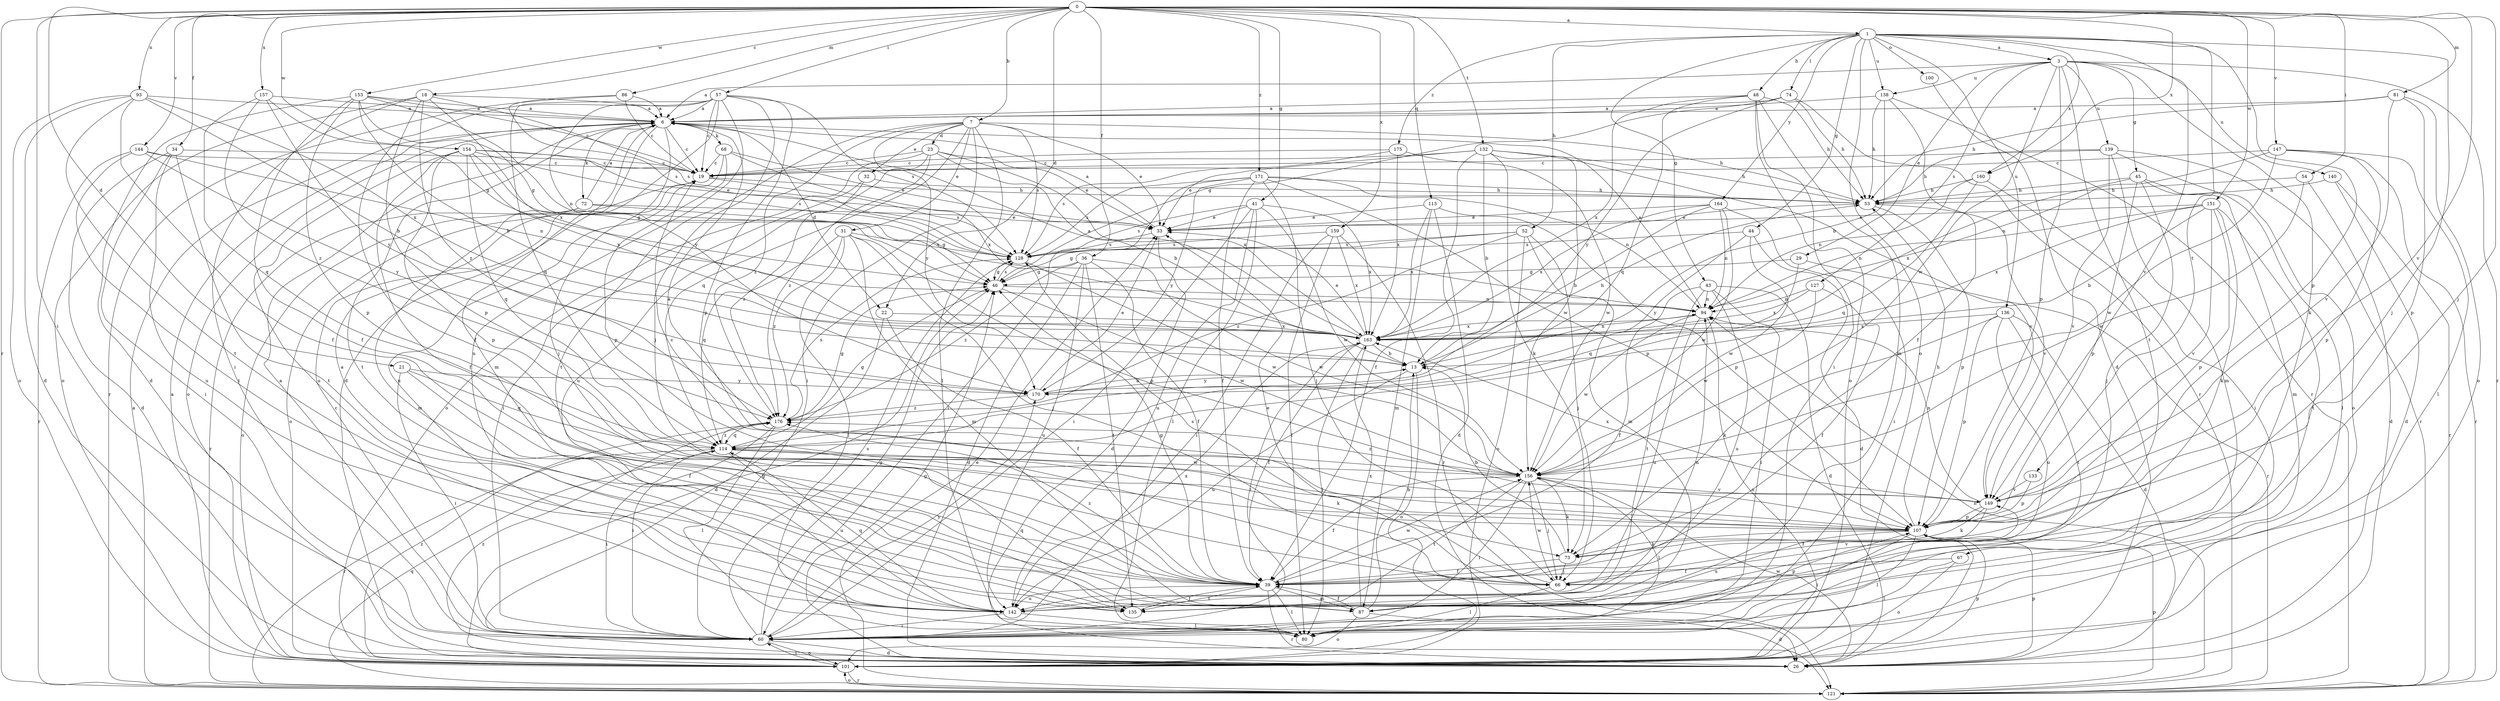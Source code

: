 strict digraph  {
0;
1;
3;
6;
7;
13;
18;
19;
21;
22;
23;
26;
29;
31;
32;
33;
34;
36;
39;
41;
43;
44;
45;
46;
48;
52;
53;
54;
57;
60;
66;
67;
68;
72;
73;
74;
80;
81;
86;
87;
93;
94;
100;
101;
107;
113;
114;
121;
127;
128;
132;
133;
135;
136;
138;
139;
140;
142;
144;
147;
149;
151;
153;
154;
156;
157;
159;
160;
163;
164;
170;
171;
175;
176;
0 -> 1  [label=a];
0 -> 7  [label=b];
0 -> 18  [label=c];
0 -> 21  [label=d];
0 -> 22  [label=d];
0 -> 34  [label=f];
0 -> 36  [label=f];
0 -> 41  [label=g];
0 -> 54  [label=i];
0 -> 57  [label=i];
0 -> 60  [label=i];
0 -> 66  [label=j];
0 -> 81  [label=m];
0 -> 86  [label=m];
0 -> 93  [label=n];
0 -> 113  [label=q];
0 -> 121  [label=r];
0 -> 132  [label=t];
0 -> 144  [label=v];
0 -> 147  [label=v];
0 -> 149  [label=v];
0 -> 151  [label=w];
0 -> 153  [label=w];
0 -> 154  [label=w];
0 -> 157  [label=x];
0 -> 159  [label=x];
0 -> 160  [label=x];
0 -> 171  [label=z];
1 -> 3  [label=a];
1 -> 43  [label=g];
1 -> 44  [label=g];
1 -> 48  [label=h];
1 -> 52  [label=h];
1 -> 66  [label=j];
1 -> 74  [label=l];
1 -> 100  [label=o];
1 -> 101  [label=o];
1 -> 107  [label=p];
1 -> 133  [label=t];
1 -> 136  [label=u];
1 -> 138  [label=u];
1 -> 149  [label=v];
1 -> 160  [label=x];
1 -> 164  [label=y];
1 -> 175  [label=z];
3 -> 6  [label=a];
3 -> 29  [label=e];
3 -> 45  [label=g];
3 -> 67  [label=k];
3 -> 107  [label=p];
3 -> 121  [label=r];
3 -> 127  [label=s];
3 -> 135  [label=t];
3 -> 138  [label=u];
3 -> 139  [label=u];
3 -> 140  [label=u];
3 -> 156  [label=w];
6 -> 19  [label=c];
6 -> 22  [label=d];
6 -> 66  [label=j];
6 -> 68  [label=k];
6 -> 72  [label=k];
6 -> 87  [label=m];
6 -> 101  [label=o];
6 -> 135  [label=t];
7 -> 23  [label=d];
7 -> 31  [label=e];
7 -> 32  [label=e];
7 -> 33  [label=e];
7 -> 53  [label=h];
7 -> 60  [label=i];
7 -> 80  [label=l];
7 -> 114  [label=q];
7 -> 128  [label=s];
7 -> 135  [label=t];
7 -> 170  [label=y];
7 -> 176  [label=z];
13 -> 53  [label=h];
13 -> 101  [label=o];
13 -> 142  [label=u];
13 -> 170  [label=y];
18 -> 6  [label=a];
18 -> 60  [label=i];
18 -> 101  [label=o];
18 -> 107  [label=p];
18 -> 128  [label=s];
18 -> 163  [label=x];
18 -> 176  [label=z];
19 -> 53  [label=h];
19 -> 101  [label=o];
19 -> 128  [label=s];
21 -> 39  [label=f];
21 -> 60  [label=i];
21 -> 114  [label=q];
21 -> 170  [label=y];
22 -> 26  [label=d];
22 -> 39  [label=f];
22 -> 163  [label=x];
23 -> 13  [label=b];
23 -> 19  [label=c];
23 -> 33  [label=e];
23 -> 101  [label=o];
23 -> 142  [label=u];
23 -> 163  [label=x];
23 -> 176  [label=z];
26 -> 46  [label=g];
26 -> 107  [label=p];
26 -> 156  [label=w];
26 -> 176  [label=z];
29 -> 46  [label=g];
29 -> 114  [label=q];
29 -> 121  [label=r];
31 -> 66  [label=j];
31 -> 80  [label=l];
31 -> 87  [label=m];
31 -> 107  [label=p];
31 -> 114  [label=q];
31 -> 128  [label=s];
31 -> 176  [label=z];
32 -> 53  [label=h];
32 -> 60  [label=i];
32 -> 176  [label=z];
33 -> 6  [label=a];
33 -> 26  [label=d];
33 -> 128  [label=s];
34 -> 19  [label=c];
34 -> 26  [label=d];
34 -> 60  [label=i];
34 -> 135  [label=t];
34 -> 142  [label=u];
36 -> 26  [label=d];
36 -> 39  [label=f];
36 -> 46  [label=g];
36 -> 135  [label=t];
36 -> 142  [label=u];
36 -> 156  [label=w];
36 -> 176  [label=z];
39 -> 46  [label=g];
39 -> 80  [label=l];
39 -> 87  [label=m];
39 -> 121  [label=r];
39 -> 135  [label=t];
39 -> 142  [label=u];
39 -> 156  [label=w];
39 -> 176  [label=z];
41 -> 33  [label=e];
41 -> 60  [label=i];
41 -> 80  [label=l];
41 -> 128  [label=s];
41 -> 142  [label=u];
41 -> 156  [label=w];
41 -> 163  [label=x];
43 -> 26  [label=d];
43 -> 39  [label=f];
43 -> 60  [label=i];
43 -> 94  [label=n];
43 -> 135  [label=t];
43 -> 142  [label=u];
44 -> 26  [label=d];
44 -> 128  [label=s];
44 -> 156  [label=w];
44 -> 170  [label=y];
45 -> 53  [label=h];
45 -> 66  [label=j];
45 -> 80  [label=l];
45 -> 87  [label=m];
45 -> 107  [label=p];
45 -> 163  [label=x];
46 -> 94  [label=n];
46 -> 128  [label=s];
46 -> 156  [label=w];
48 -> 6  [label=a];
48 -> 53  [label=h];
48 -> 60  [label=i];
48 -> 87  [label=m];
48 -> 101  [label=o];
48 -> 114  [label=q];
48 -> 163  [label=x];
52 -> 46  [label=g];
52 -> 66  [label=j];
52 -> 87  [label=m];
52 -> 101  [label=o];
52 -> 128  [label=s];
52 -> 176  [label=z];
53 -> 33  [label=e];
53 -> 107  [label=p];
53 -> 149  [label=v];
54 -> 26  [label=d];
54 -> 53  [label=h];
54 -> 156  [label=w];
57 -> 6  [label=a];
57 -> 19  [label=c];
57 -> 26  [label=d];
57 -> 39  [label=f];
57 -> 66  [label=j];
57 -> 107  [label=p];
57 -> 114  [label=q];
57 -> 128  [label=s];
57 -> 142  [label=u];
57 -> 170  [label=y];
60 -> 6  [label=a];
60 -> 19  [label=c];
60 -> 26  [label=d];
60 -> 46  [label=g];
60 -> 101  [label=o];
60 -> 128  [label=s];
60 -> 170  [label=y];
66 -> 33  [label=e];
66 -> 80  [label=l];
66 -> 128  [label=s];
66 -> 149  [label=v];
66 -> 156  [label=w];
67 -> 39  [label=f];
67 -> 80  [label=l];
67 -> 101  [label=o];
68 -> 19  [label=c];
68 -> 33  [label=e];
68 -> 107  [label=p];
68 -> 142  [label=u];
68 -> 163  [label=x];
72 -> 6  [label=a];
72 -> 33  [label=e];
72 -> 46  [label=g];
72 -> 87  [label=m];
72 -> 101  [label=o];
72 -> 121  [label=r];
73 -> 13  [label=b];
73 -> 39  [label=f];
73 -> 66  [label=j];
74 -> 6  [label=a];
74 -> 46  [label=g];
74 -> 53  [label=h];
74 -> 121  [label=r];
74 -> 170  [label=y];
81 -> 6  [label=a];
81 -> 53  [label=h];
81 -> 101  [label=o];
81 -> 107  [label=p];
81 -> 149  [label=v];
86 -> 6  [label=a];
86 -> 19  [label=c];
86 -> 121  [label=r];
86 -> 128  [label=s];
87 -> 13  [label=b];
87 -> 26  [label=d];
87 -> 39  [label=f];
87 -> 101  [label=o];
87 -> 107  [label=p];
87 -> 114  [label=q];
87 -> 163  [label=x];
93 -> 6  [label=a];
93 -> 13  [label=b];
93 -> 26  [label=d];
93 -> 39  [label=f];
93 -> 101  [label=o];
93 -> 135  [label=t];
93 -> 163  [label=x];
94 -> 6  [label=a];
94 -> 101  [label=o];
94 -> 142  [label=u];
94 -> 156  [label=w];
94 -> 163  [label=x];
100 -> 26  [label=d];
101 -> 6  [label=a];
101 -> 46  [label=g];
101 -> 60  [label=i];
101 -> 107  [label=p];
101 -> 121  [label=r];
101 -> 176  [label=z];
107 -> 53  [label=h];
107 -> 60  [label=i];
107 -> 73  [label=k];
107 -> 80  [label=l];
107 -> 142  [label=u];
113 -> 26  [label=d];
113 -> 33  [label=e];
113 -> 87  [label=m];
113 -> 107  [label=p];
113 -> 163  [label=x];
114 -> 46  [label=g];
114 -> 60  [label=i];
114 -> 73  [label=k];
114 -> 121  [label=r];
114 -> 142  [label=u];
114 -> 156  [label=w];
114 -> 176  [label=z];
121 -> 6  [label=a];
121 -> 33  [label=e];
121 -> 94  [label=n];
121 -> 101  [label=o];
121 -> 107  [label=p];
121 -> 114  [label=q];
127 -> 39  [label=f];
127 -> 94  [label=n];
127 -> 156  [label=w];
127 -> 163  [label=x];
128 -> 46  [label=g];
128 -> 156  [label=w];
132 -> 13  [label=b];
132 -> 19  [label=c];
132 -> 33  [label=e];
132 -> 39  [label=f];
132 -> 53  [label=h];
132 -> 73  [label=k];
132 -> 149  [label=v];
132 -> 156  [label=w];
133 -> 107  [label=p];
133 -> 149  [label=v];
135 -> 39  [label=f];
136 -> 26  [label=d];
136 -> 73  [label=k];
136 -> 107  [label=p];
136 -> 135  [label=t];
136 -> 142  [label=u];
136 -> 163  [label=x];
138 -> 6  [label=a];
138 -> 13  [label=b];
138 -> 39  [label=f];
138 -> 53  [label=h];
138 -> 121  [label=r];
139 -> 19  [label=c];
139 -> 53  [label=h];
139 -> 87  [label=m];
139 -> 101  [label=o];
139 -> 121  [label=r];
139 -> 149  [label=v];
140 -> 26  [label=d];
140 -> 53  [label=h];
140 -> 121  [label=r];
142 -> 6  [label=a];
142 -> 60  [label=i];
142 -> 80  [label=l];
142 -> 94  [label=n];
142 -> 114  [label=q];
142 -> 163  [label=x];
144 -> 19  [label=c];
144 -> 94  [label=n];
144 -> 121  [label=r];
144 -> 135  [label=t];
144 -> 170  [label=y];
147 -> 19  [label=c];
147 -> 80  [label=l];
147 -> 94  [label=n];
147 -> 107  [label=p];
147 -> 121  [label=r];
147 -> 156  [label=w];
149 -> 19  [label=c];
149 -> 39  [label=f];
149 -> 73  [label=k];
149 -> 94  [label=n];
149 -> 107  [label=p];
149 -> 163  [label=x];
151 -> 13  [label=b];
151 -> 33  [label=e];
151 -> 73  [label=k];
151 -> 94  [label=n];
151 -> 107  [label=p];
151 -> 135  [label=t];
151 -> 149  [label=v];
151 -> 163  [label=x];
153 -> 6  [label=a];
153 -> 13  [label=b];
153 -> 19  [label=c];
153 -> 26  [label=d];
153 -> 39  [label=f];
153 -> 46  [label=g];
153 -> 94  [label=n];
153 -> 107  [label=p];
154 -> 19  [label=c];
154 -> 33  [label=e];
154 -> 39  [label=f];
154 -> 46  [label=g];
154 -> 107  [label=p];
154 -> 114  [label=q];
154 -> 128  [label=s];
154 -> 142  [label=u];
154 -> 163  [label=x];
156 -> 6  [label=a];
156 -> 39  [label=f];
156 -> 60  [label=i];
156 -> 66  [label=j];
156 -> 73  [label=k];
156 -> 80  [label=l];
156 -> 135  [label=t];
156 -> 149  [label=v];
156 -> 176  [label=z];
157 -> 6  [label=a];
157 -> 46  [label=g];
157 -> 114  [label=q];
157 -> 170  [label=y];
157 -> 176  [label=z];
159 -> 60  [label=i];
159 -> 80  [label=l];
159 -> 121  [label=r];
159 -> 128  [label=s];
159 -> 163  [label=x];
160 -> 53  [label=h];
160 -> 60  [label=i];
160 -> 94  [label=n];
160 -> 114  [label=q];
163 -> 6  [label=a];
163 -> 13  [label=b];
163 -> 33  [label=e];
163 -> 39  [label=f];
163 -> 60  [label=i];
163 -> 80  [label=l];
163 -> 94  [label=n];
164 -> 13  [label=b];
164 -> 33  [label=e];
164 -> 60  [label=i];
164 -> 94  [label=n];
164 -> 156  [label=w];
164 -> 163  [label=x];
170 -> 13  [label=b];
170 -> 33  [label=e];
170 -> 176  [label=z];
171 -> 39  [label=f];
171 -> 53  [label=h];
171 -> 60  [label=i];
171 -> 66  [label=j];
171 -> 94  [label=n];
171 -> 107  [label=p];
171 -> 128  [label=s];
171 -> 170  [label=y];
175 -> 19  [label=c];
175 -> 128  [label=s];
175 -> 156  [label=w];
175 -> 163  [label=x];
176 -> 46  [label=g];
176 -> 60  [label=i];
176 -> 80  [label=l];
176 -> 114  [label=q];
176 -> 128  [label=s];
}
